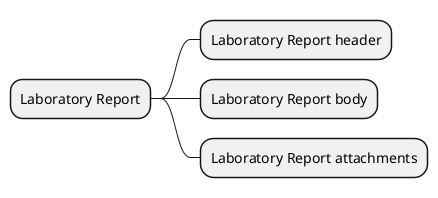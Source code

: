 @startmindmap
* Laboratory Report
** Laboratory Report header
** Laboratory Report body
** Laboratory Report attachments
@endmindmap